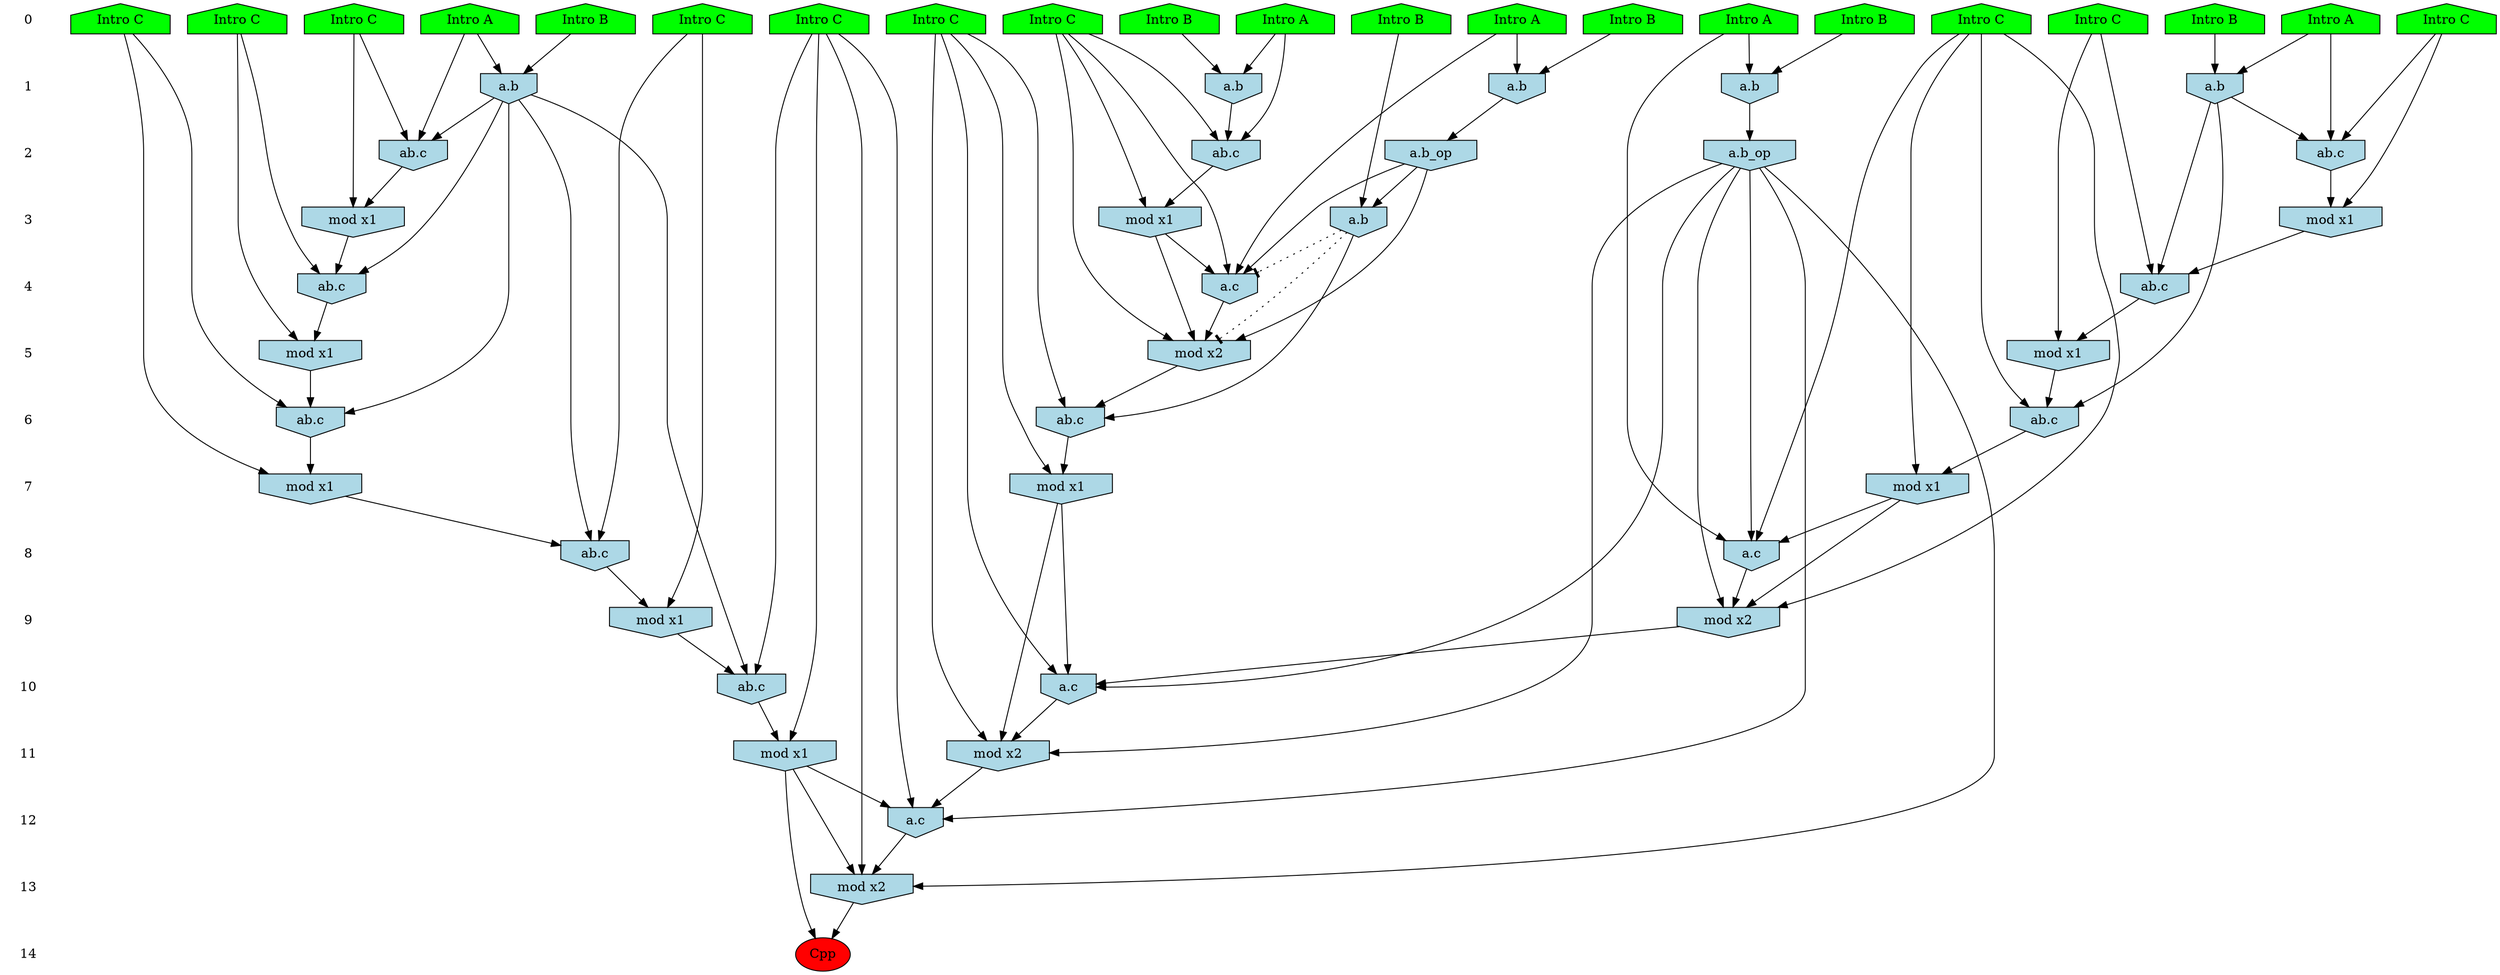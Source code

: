 /* Compression of 1 causal flows obtained in average at 1.871285E+01 t.u */
/* Compressed causal flows were: [3378] */
digraph G{
 ranksep=.5 ; 
{ rank = same ; "0" [shape=plaintext] ; node_1 [label ="Intro B", shape=house, style=filled, fillcolor=green] ;
node_2 [label ="Intro A", shape=house, style=filled, fillcolor=green] ;
node_3 [label ="Intro B", shape=house, style=filled, fillcolor=green] ;
node_4 [label ="Intro A", shape=house, style=filled, fillcolor=green] ;
node_5 [label ="Intro A", shape=house, style=filled, fillcolor=green] ;
node_6 [label ="Intro B", shape=house, style=filled, fillcolor=green] ;
node_7 [label ="Intro A", shape=house, style=filled, fillcolor=green] ;
node_8 [label ="Intro A", shape=house, style=filled, fillcolor=green] ;
node_9 [label ="Intro B", shape=house, style=filled, fillcolor=green] ;
node_10 [label ="Intro B", shape=house, style=filled, fillcolor=green] ;
node_11 [label ="Intro B", shape=house, style=filled, fillcolor=green] ;
node_12 [label ="Intro C", shape=house, style=filled, fillcolor=green] ;
node_13 [label ="Intro C", shape=house, style=filled, fillcolor=green] ;
node_14 [label ="Intro C", shape=house, style=filled, fillcolor=green] ;
node_15 [label ="Intro C", shape=house, style=filled, fillcolor=green] ;
node_16 [label ="Intro C", shape=house, style=filled, fillcolor=green] ;
node_17 [label ="Intro C", shape=house, style=filled, fillcolor=green] ;
node_18 [label ="Intro C", shape=house, style=filled, fillcolor=green] ;
node_19 [label ="Intro C", shape=house, style=filled, fillcolor=green] ;
node_20 [label ="Intro C", shape=house, style=filled, fillcolor=green] ;
node_21 [label ="Intro C", shape=house, style=filled, fillcolor=green] ;
}
{ rank = same ; "1" [shape=plaintext] ; node_22 [label="a.b", shape=invhouse, style=filled, fillcolor = lightblue] ;
node_23 [label="a.b", shape=invhouse, style=filled, fillcolor = lightblue] ;
node_27 [label="a.b", shape=invhouse, style=filled, fillcolor = lightblue] ;
node_32 [label="a.b", shape=invhouse, style=filled, fillcolor = lightblue] ;
node_39 [label="a.b", shape=invhouse, style=filled, fillcolor = lightblue] ;
}
{ rank = same ; "2" [shape=plaintext] ; node_24 [label="ab.c", shape=invhouse, style=filled, fillcolor = lightblue] ;
node_26 [label="ab.c", shape=invhouse, style=filled, fillcolor = lightblue] ;
node_28 [label="a.b_op", shape=invhouse, style=filled, fillcolor = lightblue] ;
node_33 [label="a.b_op", shape=invhouse, style=filled, fillcolor = lightblue] ;
node_40 [label="ab.c", shape=invhouse, style=filled, fillcolor = lightblue] ;
}
{ rank = same ; "3" [shape=plaintext] ; node_25 [label="mod x1", shape=invhouse, style=filled, fillcolor = lightblue] ;
node_30 [label="mod x1", shape=invhouse, style=filled, fillcolor = lightblue] ;
node_42 [label="mod x1", shape=invhouse, style=filled, fillcolor = lightblue] ;
node_46 [label="a.b", shape=invhouse, style=filled, fillcolor = lightblue] ;
}
{ rank = same ; "4" [shape=plaintext] ; node_29 [label="a.c", shape=invhouse, style=filled, fillcolor = lightblue] ;
node_34 [label="ab.c", shape=invhouse, style=filled, fillcolor = lightblue] ;
node_43 [label="ab.c", shape=invhouse, style=filled, fillcolor = lightblue] ;
}
{ rank = same ; "5" [shape=plaintext] ; node_31 [label="mod x2", shape=invhouse, style=filled, fillcolor = lightblue] ;
node_35 [label="mod x1", shape=invhouse, style=filled, fillcolor = lightblue] ;
node_44 [label="mod x1", shape=invhouse, style=filled, fillcolor = lightblue] ;
}
{ rank = same ; "6" [shape=plaintext] ; node_36 [label="ab.c", shape=invhouse, style=filled, fillcolor = lightblue] ;
node_45 [label="ab.c", shape=invhouse, style=filled, fillcolor = lightblue] ;
node_47 [label="ab.c", shape=invhouse, style=filled, fillcolor = lightblue] ;
}
{ rank = same ; "7" [shape=plaintext] ; node_37 [label="mod x1", shape=invhouse, style=filled, fillcolor = lightblue] ;
node_48 [label="mod x1", shape=invhouse, style=filled, fillcolor = lightblue] ;
node_50 [label="mod x1", shape=invhouse, style=filled, fillcolor = lightblue] ;
}
{ rank = same ; "8" [shape=plaintext] ; node_38 [label="a.c", shape=invhouse, style=filled, fillcolor = lightblue] ;
node_49 [label="ab.c", shape=invhouse, style=filled, fillcolor = lightblue] ;
}
{ rank = same ; "9" [shape=plaintext] ; node_41 [label="mod x2", shape=invhouse, style=filled, fillcolor = lightblue] ;
node_51 [label="mod x1", shape=invhouse, style=filled, fillcolor = lightblue] ;
}
{ rank = same ; "10" [shape=plaintext] ; node_52 [label="ab.c", shape=invhouse, style=filled, fillcolor = lightblue] ;
node_54 [label="a.c", shape=invhouse, style=filled, fillcolor = lightblue] ;
}
{ rank = same ; "11" [shape=plaintext] ; node_53 [label="mod x1", shape=invhouse, style=filled, fillcolor = lightblue] ;
node_55 [label="mod x2", shape=invhouse, style=filled, fillcolor = lightblue] ;
}
{ rank = same ; "12" [shape=plaintext] ; node_56 [label="a.c", shape=invhouse, style=filled, fillcolor = lightblue] ;
}
{ rank = same ; "13" [shape=plaintext] ; node_57 [label="mod x2", shape=invhouse, style=filled, fillcolor = lightblue] ;
}
{ rank = same ; "14" [shape=plaintext] ; node_58 [label ="Cpp", style=filled, fillcolor=red] ;
}
"0" -> "1" [style="invis"]; 
"1" -> "2" [style="invis"]; 
"2" -> "3" [style="invis"]; 
"3" -> "4" [style="invis"]; 
"4" -> "5" [style="invis"]; 
"5" -> "6" [style="invis"]; 
"6" -> "7" [style="invis"]; 
"7" -> "8" [style="invis"]; 
"8" -> "9" [style="invis"]; 
"9" -> "10" [style="invis"]; 
"10" -> "11" [style="invis"]; 
"11" -> "12" [style="invis"]; 
"12" -> "13" [style="invis"]; 
"13" -> "14" [style="invis"]; 
node_5 -> node_22
node_10 -> node_22
node_4 -> node_23
node_6 -> node_23
node_4 -> node_24
node_12 -> node_24
node_23 -> node_24
node_12 -> node_25
node_24 -> node_25
node_5 -> node_26
node_20 -> node_26
node_22 -> node_26
node_1 -> node_27
node_7 -> node_27
node_27 -> node_28
node_7 -> node_29
node_12 -> node_29
node_25 -> node_29
node_28 -> node_29
node_20 -> node_30
node_26 -> node_30
node_12 -> node_31
node_25 -> node_31
node_28 -> node_31
node_29 -> node_31
node_3 -> node_32
node_8 -> node_32
node_32 -> node_33
node_19 -> node_34
node_22 -> node_34
node_30 -> node_34
node_19 -> node_35
node_34 -> node_35
node_17 -> node_36
node_22 -> node_36
node_35 -> node_36
node_17 -> node_37
node_36 -> node_37
node_8 -> node_38
node_17 -> node_38
node_33 -> node_38
node_37 -> node_38
node_2 -> node_39
node_11 -> node_39
node_2 -> node_40
node_15 -> node_40
node_39 -> node_40
node_17 -> node_41
node_33 -> node_41
node_37 -> node_41
node_38 -> node_41
node_15 -> node_42
node_40 -> node_42
node_14 -> node_43
node_39 -> node_43
node_42 -> node_43
node_14 -> node_44
node_43 -> node_44
node_18 -> node_45
node_39 -> node_45
node_44 -> node_45
node_9 -> node_46
node_28 -> node_46
node_16 -> node_47
node_31 -> node_47
node_46 -> node_47
node_18 -> node_48
node_45 -> node_48
node_13 -> node_49
node_39 -> node_49
node_48 -> node_49
node_16 -> node_50
node_47 -> node_50
node_13 -> node_51
node_49 -> node_51
node_21 -> node_52
node_39 -> node_52
node_51 -> node_52
node_21 -> node_53
node_52 -> node_53
node_16 -> node_54
node_33 -> node_54
node_41 -> node_54
node_50 -> node_54
node_16 -> node_55
node_33 -> node_55
node_50 -> node_55
node_54 -> node_55
node_21 -> node_56
node_33 -> node_56
node_53 -> node_56
node_55 -> node_56
node_21 -> node_57
node_33 -> node_57
node_53 -> node_57
node_56 -> node_57
node_53 -> node_58
node_57 -> node_58
node_46 -> node_31 [style=dotted, arrowhead = tee] 
node_46 -> node_29 [style=dotted, arrowhead = tee] 
}
/*
 Dot generation time: 0.000867
*/